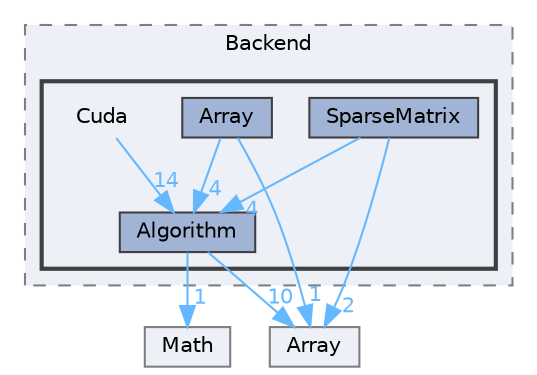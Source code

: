 digraph "D:/Peridyno/peridyno/src/Core/Backend/Cuda"
{
 // LATEX_PDF_SIZE
  bgcolor="transparent";
  edge [fontname=Helvetica,fontsize=10,labelfontname=Helvetica,labelfontsize=10];
  node [fontname=Helvetica,fontsize=10,shape=box,height=0.2,width=0.4];
  compound=true
  subgraph clusterdir_8f86b873e09b32d26828d918ea1cd04d {
    graph [ bgcolor="#edf0f7", pencolor="grey50", label="Backend", fontname=Helvetica,fontsize=10 style="filled,dashed", URL="dir_8f86b873e09b32d26828d918ea1cd04d.html",tooltip=""]
  subgraph clusterdir_bc87a11b212b3b50c42982a37c59e2ee {
    graph [ bgcolor="#edf0f7", pencolor="grey25", label="", fontname=Helvetica,fontsize=10 style="filled,bold", URL="dir_bc87a11b212b3b50c42982a37c59e2ee.html",tooltip=""]
    dir_bc87a11b212b3b50c42982a37c59e2ee [shape=plaintext, label="Cuda"];
  dir_36e0372b6cc80ab2be51d62c7c942850 [label="Algorithm", fillcolor="#a2b4d6", color="grey25", style="filled", URL="dir_36e0372b6cc80ab2be51d62c7c942850.html",tooltip=""];
  dir_665a69718497adfd068d5e650611e113 [label="Array", fillcolor="#a2b4d6", color="grey25", style="filled", URL="dir_665a69718497adfd068d5e650611e113.html",tooltip=""];
  dir_6f8f5e79a783fc91fff916d4cd7caf95 [label="SparseMatrix", fillcolor="#a2b4d6", color="grey25", style="filled", URL="dir_6f8f5e79a783fc91fff916d4cd7caf95.html",tooltip=""];
  }
  }
  dir_0c289b5efaf379e85d053a692295b146 [label="Math", fillcolor="#edf0f7", color="grey50", style="filled", URL="dir_0c289b5efaf379e85d053a692295b146.html",tooltip=""];
  dir_420d4f6199cfffe85292da4f14b5b392 [label="Array", fillcolor="#edf0f7", color="grey50", style="filled", URL="dir_420d4f6199cfffe85292da4f14b5b392.html",tooltip=""];
  dir_bc87a11b212b3b50c42982a37c59e2ee->dir_36e0372b6cc80ab2be51d62c7c942850 [headlabel="14", labeldistance=1.5 headhref="dir_000016_000001.html" href="dir_000016_000001.html" color="steelblue1" fontcolor="steelblue1"];
  dir_36e0372b6cc80ab2be51d62c7c942850->dir_0c289b5efaf379e85d053a692295b146 [headlabel="1", labeldistance=1.5 headhref="dir_000001_000040.html" href="dir_000001_000040.html" color="steelblue1" fontcolor="steelblue1"];
  dir_36e0372b6cc80ab2be51d62c7c942850->dir_420d4f6199cfffe85292da4f14b5b392 [headlabel="10", labeldistance=1.5 headhref="dir_000001_000002.html" href="dir_000001_000002.html" color="steelblue1" fontcolor="steelblue1"];
  dir_665a69718497adfd068d5e650611e113->dir_36e0372b6cc80ab2be51d62c7c942850 [headlabel="4", labeldistance=1.5 headhref="dir_000003_000001.html" href="dir_000003_000001.html" color="steelblue1" fontcolor="steelblue1"];
  dir_665a69718497adfd068d5e650611e113->dir_420d4f6199cfffe85292da4f14b5b392 [headlabel="1", labeldistance=1.5 headhref="dir_000003_000002.html" href="dir_000003_000002.html" color="steelblue1" fontcolor="steelblue1"];
  dir_6f8f5e79a783fc91fff916d4cd7caf95->dir_36e0372b6cc80ab2be51d62c7c942850 [headlabel="4", labeldistance=1.5 headhref="dir_000077_000001.html" href="dir_000077_000001.html" color="steelblue1" fontcolor="steelblue1"];
  dir_6f8f5e79a783fc91fff916d4cd7caf95->dir_420d4f6199cfffe85292da4f14b5b392 [headlabel="2", labeldistance=1.5 headhref="dir_000077_000002.html" href="dir_000077_000002.html" color="steelblue1" fontcolor="steelblue1"];
}
